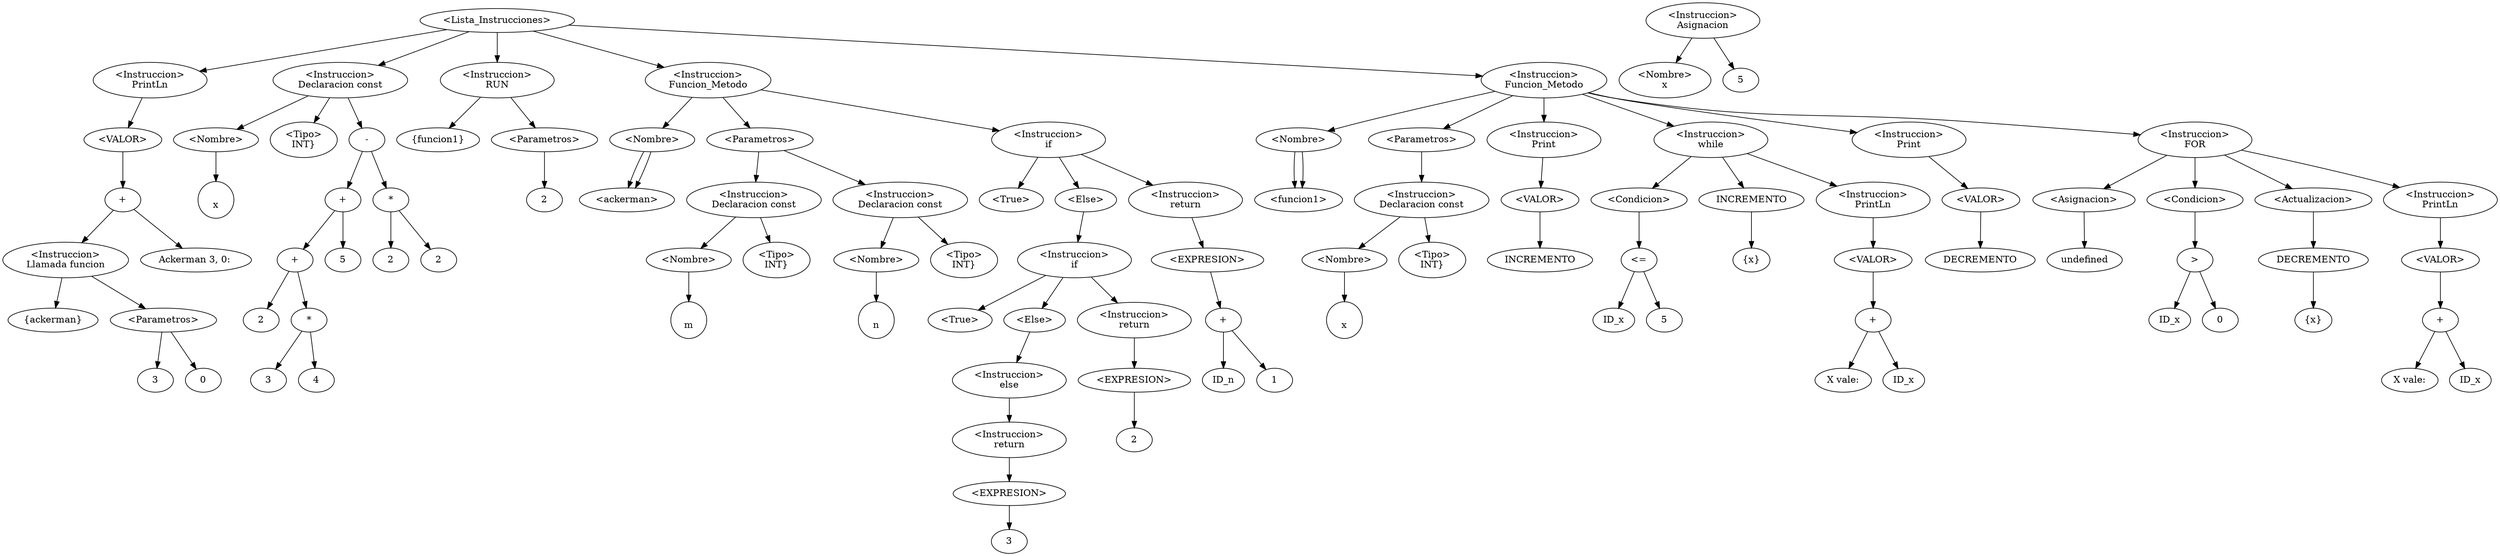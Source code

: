 digraph structs {
nodeOriginal[label="<\Lista_Instrucciones\>"];
        node_1_28_ [label="\<Instruccion\>\nLlamada funcion"];
        node_1_28_1 [label="{ackerman}"];
        node_1_28_2 [label="<\Parametros\>"];
        node_1_28_->node_1_28_2;
        node_1_28_->node_1_28_1;
        
                node_1_28_2->
        node_1_38_;
        node_1_38_[label="3"];
                
                node_1_28_2->
        node_1_41_;
        node_1_41_[label="0"];
                
    node_1_0_[label="\<Instruccion\>\nPrintLn"];
    node_1_0_1[label="\<VALOR\>\n"];
    node_1_0_->node_1_0_1
    
    node_1_0_1->
        node_1_27_;
        node_1_27_[label="+"];
        node_1_27_->
        node_1_9_;
        node_1_9_[label="Ackerman 3, 0: "];
        node_1_27_->node_1_28_
        nodeOriginal->node_1_0_;
    node_5_0_[label="\<Instruccion\>\nDeclaracion const"];
    
    node_5_0_1[label="\<Nombre\>"];node_5_0_x[label="\nx"]
;
                node_5_0_1->node_5_0_x

    node_5_0_2[label="\<Tipo\>\nINT}"];
    node_5_0_->node_5_0_1
    node_5_0_->node_5_0_2
      node_5_0_->
        node_5_23_;
        node_5_23_[label="-"];
        node_5_23_->
        node_5_19_;
        node_5_19_[label="+"];
        node_5_19_->
        node_5_11_;
        node_5_11_[label="+"];
        node_5_11_->
        node_5_9_;
        node_5_9_[label="2"];
        node_5_11_->
        node_5_15_;
        node_5_15_[label="*"];
        node_5_15_->
        node_5_13_;
        node_5_13_[label="3"];
        node_5_15_->
        node_5_17_;
        node_5_17_[label="4"];
        
        
        node_5_19_->
        node_5_21_;
        node_5_21_[label="5"];
        
        node_5_23_->
        node_5_27_;
        node_5_27_[label="*"];
        node_5_27_->
        node_5_25_;
        node_5_25_[label="2"];
        node_5_27_->
        node_5_29_;
        node_5_29_[label="2"];
        
        nodeOriginal->node_5_0_;
        node_11_0_ [label="\<Instruccion\>\nRUN"];
        node_11_0_1 [label="{funcion1}"];
        node_11_0_2 [label="<\Parametros\>"];
        node_11_0_->node_11_0_2;
        node_11_0_->node_11_0_1;
        
                node_11_0_2->
        node_11_14_;
        node_11_14_[label="2"];
                nodeOriginal->node_11_0_;
        node_15_0_[label="\<Instruccion\>\nFuncion_Metodo"];
        node_15_0_1[label="\<Nombre\>"];
        node_15_0_1->node_15_0_3; 
        node_15_0_3[label="\<ackerman\>"];
        node_15_0_2[label="\<Parametros\>"];
        node_15_0_->node_15_0_1;        
        node_15_0_->node_15_0_2;
        node_15_0_1->node_15_0_3;
        
    node_15_9_[label="\<Instruccion\>\nDeclaracion const"];
    
    node_15_9_1[label="\<Nombre\>"];node_15_9_m[label="\nm"]
;
                node_15_9_1->node_15_9_m

    node_15_9_2[label="\<Tipo\>\nINT}"];
    node_15_9_->node_15_9_1
    node_15_9_->node_15_9_2
                node_15_0_2->node_15_9_;        
                
    node_15_16_[label="\<Instruccion\>\nDeclaracion const"];
    
    node_15_16_1[label="\<Nombre\>"];node_15_16_n[label="\nn"]
;
                node_15_16_1->node_15_16_n

    node_15_16_2[label="\<Tipo\>\nINT}"];
    node_15_16_->node_15_16_1
    node_15_16_->node_15_16_2
                node_15_0_2->node_15_16_;        
                
        node_17_4_[label="\<Instruccion\>\nif"];
        node_17_4_1[label="\<True\>"];
        node_17_4_2[label="\<Else\>"];
        node_17_4_->node_17_4_1;
        node_17_4_->node_17_4_2;
        
                node_17_4_->node_19_8_;        
                
        node_19_8_[label="\<Instruccion\>\nreturn"];
        
            node_19_8_->node_19_8_1;
            node_19_8_1[label="\<EXPRESION\>"];
            node_19_8_1->
        node_19_18_;
        node_19_18_[label="+"];
        node_19_18_->
        node_19_16_;
        node_19_16_[label="ID_n"];
        
        node_19_18_->
        node_19_20_;
        node_19_20_[label="1"];
        
            node_17_4_2->node_21_11_
        node_21_11_[label="\<Instruccion\>\nif"];
        node_21_11_1[label="\<True\>"];
        node_21_11_2[label="\<Else\>"];
        node_21_11_->node_21_11_1;
        node_21_11_->node_21_11_2;
        
                node_21_11_->node_23_8_;        
                
        node_23_8_[label="\<Instruccion\>\nreturn"];
        
            node_23_8_->node_23_8_1;
            node_23_8_1[label="\<EXPRESION\>"];
            node_23_8_1->
        node_23_16_;
        node_23_16_[label="2"];
            node_21_11_2->node_25_6_
      node_25_6_[label="\<Instruccion\>\nelse"];
            node_25_6_->node_27_8_;        
            
        node_27_8_[label="\<Instruccion\>\nreturn"];
        
            node_27_8_->node_27_8_1;
            node_27_8_1[label="\<EXPRESION\>"];
            node_27_8_1->
        node_27_16_;
        node_27_16_[label="3"];
            
                    node_15_0_->node_17_4_;        
                nodeOriginal->node_15_0_;
        node_35_0_[label="\<Instruccion\>\nFuncion_Metodo"];
        node_35_0_1[label="\<Nombre\>"];
        node_35_0_1->node_35_0_3; 
        node_35_0_3[label="\<funcion1\>"];
        node_35_0_2[label="\<Parametros\>"];
        node_35_0_->node_35_0_1;        
        node_35_0_->node_35_0_2;
        node_35_0_1->node_35_0_3;
        
    node_35_9_[label="\<Instruccion\>\nDeclaracion const"];
    
    node_35_9_1[label="\<Nombre\>"];node_35_9_x[label="\nx"]
;
                node_35_9_1->node_35_9_x

    node_35_9_2[label="\<Tipo\>\nINT}"];
    node_35_9_->node_35_9_1
    node_35_9_->node_35_9_2
                node_35_0_2->node_35_9_;        
                
    node_37_4_[label="\<Instruccion\>\nPrint"];
    node_37_4_1[label="\<VALOR\>\n"];
    node_37_4_->node_37_4_1
    
    node_37_4_1->
        node_37_11_;
        node_37_11_[label="INCREMENTO"];
                    node_35_0_->node_37_4_;        
                
        node_39_4_[label="\<Instruccion\>\nwhile"];
        node_39_4_1[label="\<Condicion\>"];
        node_39_4_->node_39_4_1;
        node_39_4_1->
        node_39_12_;
        node_39_12_[label="\<="];
        node_39_12_->
        node_39_11_;
        node_39_11_[label="ID_x"];
        
        node_39_12_->
        node_39_14_;
        node_39_14_[label="5"];
                
        
                node_39_4_->node_41_9_;        
                
    /**/node_41_9_;
    node_41_9_1[label="{x}"];
    node_41_9_[label="INCREMENTO"];
    node_41_9_->node_41_9_1;
    
                node_39_4_->node_43_8_;        
                
    node_43_8_[label="\<Instruccion\>\nPrintLn"];
    node_43_8_1[label="\<VALOR\>\n"];
    node_43_8_->node_43_8_1
    
    node_43_8_1->
        node_43_26_;
        node_43_26_[label="+"];
        node_43_26_->
        node_43_17_;
        node_43_17_[label="X vale:"];
        node_43_26_->
        node_43_27_;
        node_43_27_[label="ID_x"];
        
        
                    node_35_0_->node_39_4_;        
                
    node_47_4_[label="\<Instruccion\>\nPrint"];
    node_47_4_1[label="\<VALOR\>\n"];
    node_47_4_->node_47_4_1
    
    node_47_4_1->
        node_47_11_;
        node_47_11_[label="DECREMENTO"];
                    node_35_0_->node_47_4_;        
                
    node_49_8_[label="\<Instruccion\>\nAsignacion"];
    node_49_8_1[label="\<Nombre\>\nx"];
    node_49_8_->node_49_8_1;
    node_49_8_->
        node_49_11_;
        node_49_11_[label="5"];
    
        node_49_4_[label="\<Instruccion\>\nFOR"];
        node_49_4_1[label="\<Asignacion\>"];
        node_49_4_2[label="\<Condicion\>"];
        node_49_4_3[label="\<Actualizacion\>"];
        node_49_4_->node_49_4_1;
        node_49_4_->node_49_4_2;
        node_49_4_->node_49_4_3;
        node_49_4_1->undefined        
        node_49_4_2->
        node_49_14_;
        node_49_14_[label="\>"];
        node_49_14_->
        node_49_13_;
        node_49_13_[label="ID_x"];
        
        node_49_14_->
        node_49_15_;
        node_49_15_[label="0"];
                
        node_49_4_3->
    /**/node_49_17_;
    node_49_17_1[label="{x}"];
    node_49_17_[label="DECREMENTO"];
    node_49_17_->node_49_17_1;
            
        
                node_49_4_->node_51_8_;        
                
    node_51_8_[label="\<Instruccion\>\nPrintLn"];
    node_51_8_1[label="\<VALOR\>\n"];
    node_51_8_->node_51_8_1
    
    node_51_8_1->
        node_51_26_;
        node_51_26_[label="+"];
        node_51_26_->
        node_51_17_;
        node_51_17_[label="X vale:"];
        node_51_26_->
        node_51_27_;
        node_51_27_[label="ID_x"];
        
        
                    node_35_0_->node_49_4_;        
                nodeOriginal->node_35_0_;}
